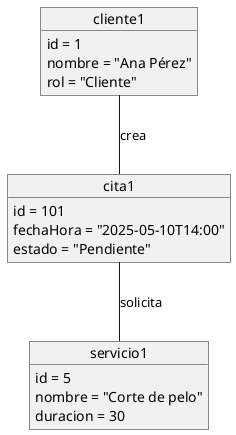 @startuml

object cliente1 {
  id = 1
  nombre = "Ana Pérez"
  rol = "Cliente"
}

object cita1 {
  id = 101
  fechaHora = "2025-05-10T14:00"
  estado = "Pendiente"
}

object servicio1 {
  id = 5
  nombre = "Corte de pelo"
  duracion = 30
}

cliente1 -- cita1 : crea
cita1 -- servicio1 : solicita

@enduml
